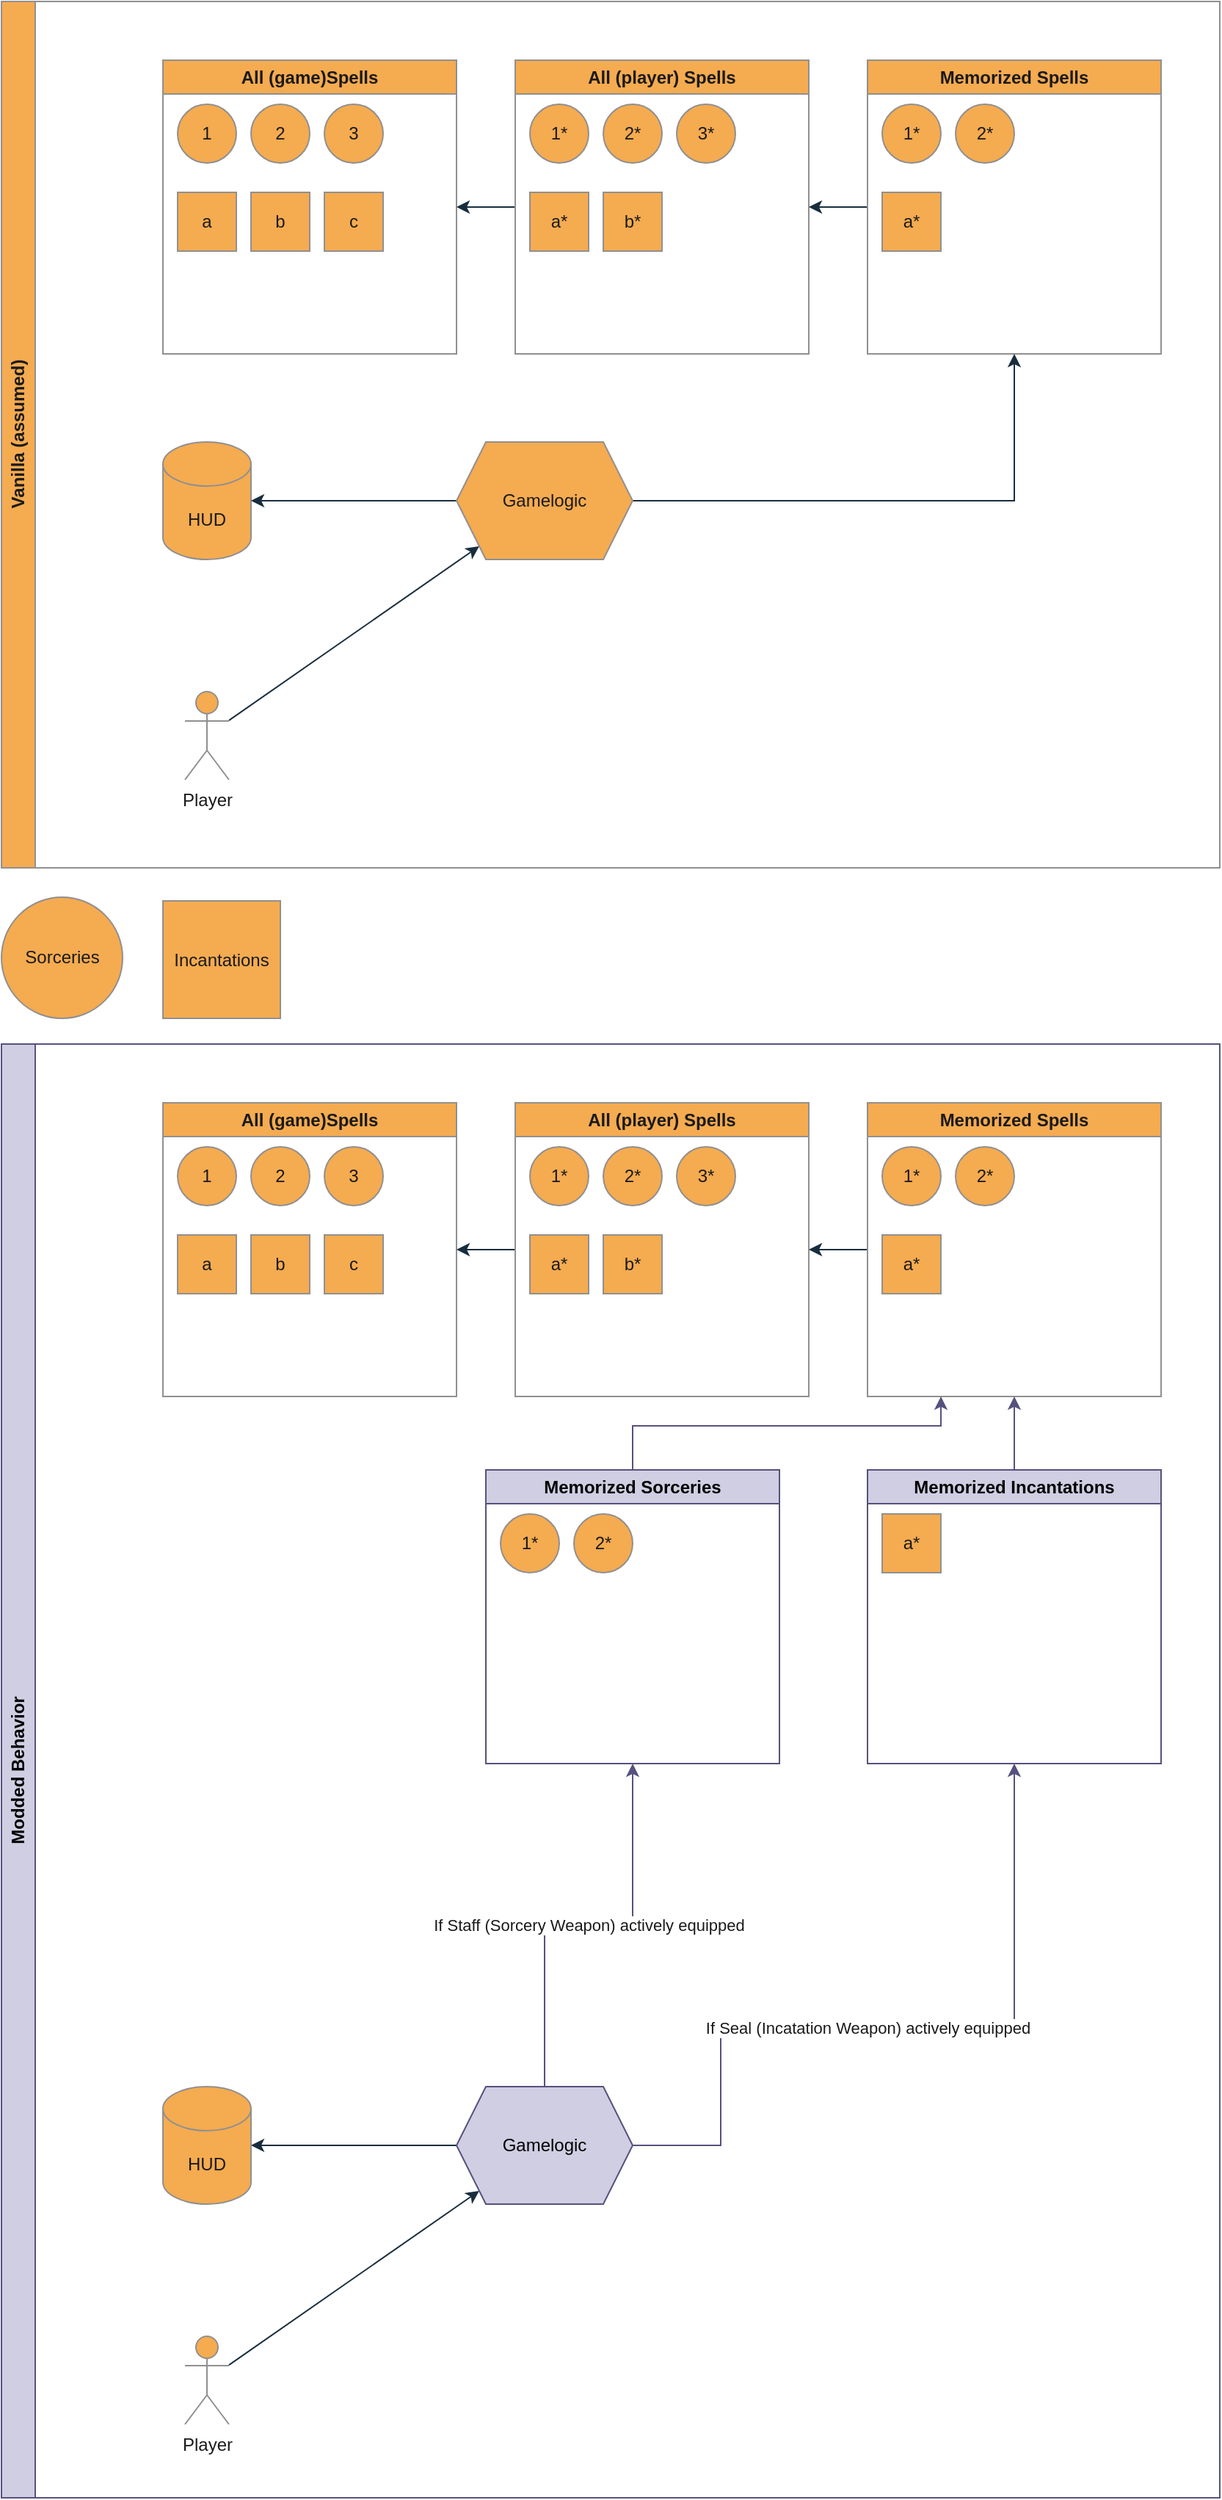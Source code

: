 <mxfile version="26.1.0">
  <diagram name="Page-1" id="FDaRGbodV0_WUcDXL-1j">
    <mxGraphModel dx="2074" dy="1104" grid="1" gridSize="10" guides="1" tooltips="1" connect="1" arrows="1" fold="1" page="1" pageScale="1" pageWidth="850" pageHeight="1100" background="#ffffff" math="0" shadow="0">
      <root>
        <mxCell id="0" />
        <mxCell id="1" parent="0" />
        <mxCell id="YWsfkR1_K1NhZAf90SjS-10" value="Sorceries" style="ellipse;whiteSpace=wrap;html=1;aspect=fixed;strokeColor=#909090;fontColor=#1A1A1A;fillColor=#F5AB50;" vertex="1" parent="1">
          <mxGeometry x="10" y="620" width="82.5" height="82.5" as="geometry" />
        </mxCell>
        <mxCell id="YWsfkR1_K1NhZAf90SjS-11" value="Incantations" style="whiteSpace=wrap;html=1;aspect=fixed;strokeColor=#909090;fontColor=#1A1A1A;fillColor=#F5AB50;" vertex="1" parent="1">
          <mxGeometry x="120" y="622.5" width="80" height="80" as="geometry" />
        </mxCell>
        <mxCell id="YWsfkR1_K1NhZAf90SjS-37" value="Vanilla (assumed)" style="swimlane;horizontal=0;whiteSpace=wrap;html=1;strokeColor=#909090;fontColor=#1A1A1A;fillColor=#F5AB50;" vertex="1" parent="1">
          <mxGeometry x="10" y="10" width="830" height="590" as="geometry" />
        </mxCell>
        <mxCell id="YWsfkR1_K1NhZAf90SjS-2" value="All (game)Spells" style="swimlane;whiteSpace=wrap;html=1;labelBackgroundColor=none;fillColor=#F5AB50;strokeColor=#909090;fontColor=#1A1A1A;" vertex="1" parent="YWsfkR1_K1NhZAf90SjS-37">
          <mxGeometry x="110" y="40" width="200" height="200" as="geometry">
            <mxRectangle x="20" y="20" width="130" height="30" as="alternateBounds" />
          </mxGeometry>
        </mxCell>
        <mxCell id="YWsfkR1_K1NhZAf90SjS-12" value="1" style="ellipse;whiteSpace=wrap;html=1;aspect=fixed;strokeColor=#909090;fontColor=#1A1A1A;fillColor=#F5AB50;" vertex="1" parent="YWsfkR1_K1NhZAf90SjS-2">
          <mxGeometry x="10" y="30" width="40" height="40" as="geometry" />
        </mxCell>
        <mxCell id="YWsfkR1_K1NhZAf90SjS-13" value="a" style="whiteSpace=wrap;html=1;aspect=fixed;strokeColor=#909090;fontColor=#1A1A1A;fillColor=#F5AB50;" vertex="1" parent="YWsfkR1_K1NhZAf90SjS-2">
          <mxGeometry x="10" y="90" width="40" height="40" as="geometry" />
        </mxCell>
        <mxCell id="YWsfkR1_K1NhZAf90SjS-14" value="2" style="ellipse;whiteSpace=wrap;html=1;aspect=fixed;strokeColor=#909090;fontColor=#1A1A1A;fillColor=#F5AB50;" vertex="1" parent="YWsfkR1_K1NhZAf90SjS-2">
          <mxGeometry x="60" y="30" width="40" height="40" as="geometry" />
        </mxCell>
        <mxCell id="YWsfkR1_K1NhZAf90SjS-15" value="3" style="ellipse;whiteSpace=wrap;html=1;aspect=fixed;strokeColor=#909090;fontColor=#1A1A1A;fillColor=#F5AB50;" vertex="1" parent="YWsfkR1_K1NhZAf90SjS-2">
          <mxGeometry x="110" y="30" width="40" height="40" as="geometry" />
        </mxCell>
        <mxCell id="YWsfkR1_K1NhZAf90SjS-16" value="b" style="whiteSpace=wrap;html=1;aspect=fixed;strokeColor=#909090;fontColor=#1A1A1A;fillColor=#F5AB50;" vertex="1" parent="YWsfkR1_K1NhZAf90SjS-2">
          <mxGeometry x="60" y="90" width="40" height="40" as="geometry" />
        </mxCell>
        <mxCell id="YWsfkR1_K1NhZAf90SjS-17" value="c" style="whiteSpace=wrap;html=1;aspect=fixed;strokeColor=#909090;fontColor=#1A1A1A;fillColor=#F5AB50;" vertex="1" parent="YWsfkR1_K1NhZAf90SjS-2">
          <mxGeometry x="110" y="90" width="40" height="40" as="geometry" />
        </mxCell>
        <mxCell id="YWsfkR1_K1NhZAf90SjS-23" value="b" style="whiteSpace=wrap;html=1;aspect=fixed;strokeColor=#909090;fontColor=#1A1A1A;fillColor=#F5AB50;" vertex="1" parent="YWsfkR1_K1NhZAf90SjS-2">
          <mxGeometry x="60" y="90" width="40" height="40" as="geometry" />
        </mxCell>
        <mxCell id="YWsfkR1_K1NhZAf90SjS-8" style="edgeStyle=orthogonalEdgeStyle;rounded=0;orthogonalLoop=1;jettySize=auto;html=1;strokeColor=#182E3E;fontColor=#1A1A1A;" edge="1" parent="YWsfkR1_K1NhZAf90SjS-37" source="YWsfkR1_K1NhZAf90SjS-3" target="YWsfkR1_K1NhZAf90SjS-2">
          <mxGeometry relative="1" as="geometry" />
        </mxCell>
        <mxCell id="YWsfkR1_K1NhZAf90SjS-3" value="All (player) Spells" style="swimlane;whiteSpace=wrap;html=1;labelBackgroundColor=none;fillColor=#F5AB50;strokeColor=#909090;fontColor=#1A1A1A;" vertex="1" parent="YWsfkR1_K1NhZAf90SjS-37">
          <mxGeometry x="350" y="40" width="200" height="200" as="geometry">
            <mxRectangle x="270" y="20" width="130" height="30" as="alternateBounds" />
          </mxGeometry>
        </mxCell>
        <mxCell id="YWsfkR1_K1NhZAf90SjS-18" value="1*" style="ellipse;whiteSpace=wrap;html=1;aspect=fixed;strokeColor=#909090;fontColor=#1A1A1A;fillColor=#F5AB50;" vertex="1" parent="YWsfkR1_K1NhZAf90SjS-3">
          <mxGeometry x="10" y="30" width="40" height="40" as="geometry" />
        </mxCell>
        <mxCell id="YWsfkR1_K1NhZAf90SjS-19" value="2*" style="ellipse;whiteSpace=wrap;html=1;aspect=fixed;strokeColor=#909090;fontColor=#1A1A1A;fillColor=#F5AB50;" vertex="1" parent="YWsfkR1_K1NhZAf90SjS-3">
          <mxGeometry x="60" y="30" width="40" height="40" as="geometry" />
        </mxCell>
        <mxCell id="YWsfkR1_K1NhZAf90SjS-20" value="3*" style="ellipse;whiteSpace=wrap;html=1;aspect=fixed;strokeColor=#909090;fontColor=#1A1A1A;fillColor=#F5AB50;" vertex="1" parent="YWsfkR1_K1NhZAf90SjS-3">
          <mxGeometry x="110" y="30" width="40" height="40" as="geometry" />
        </mxCell>
        <mxCell id="YWsfkR1_K1NhZAf90SjS-24" value="b*" style="whiteSpace=wrap;html=1;aspect=fixed;strokeColor=#909090;fontColor=#1A1A1A;fillColor=#F5AB50;" vertex="1" parent="YWsfkR1_K1NhZAf90SjS-3">
          <mxGeometry x="60" y="90" width="40" height="40" as="geometry" />
        </mxCell>
        <mxCell id="YWsfkR1_K1NhZAf90SjS-28" value="a*" style="whiteSpace=wrap;html=1;aspect=fixed;strokeColor=#909090;fontColor=#1A1A1A;fillColor=#F5AB50;" vertex="1" parent="YWsfkR1_K1NhZAf90SjS-3">
          <mxGeometry x="10" y="90" width="40" height="40" as="geometry" />
        </mxCell>
        <mxCell id="YWsfkR1_K1NhZAf90SjS-9" style="edgeStyle=orthogonalEdgeStyle;rounded=0;orthogonalLoop=1;jettySize=auto;html=1;strokeColor=#182E3E;fontColor=#1A1A1A;" edge="1" parent="YWsfkR1_K1NhZAf90SjS-37" source="YWsfkR1_K1NhZAf90SjS-4" target="YWsfkR1_K1NhZAf90SjS-3">
          <mxGeometry relative="1" as="geometry" />
        </mxCell>
        <mxCell id="YWsfkR1_K1NhZAf90SjS-4" value="Memorized Spells" style="swimlane;whiteSpace=wrap;html=1;labelBackgroundColor=none;fillColor=#F5AB50;strokeColor=#909090;fontColor=#1A1A1A;" vertex="1" parent="YWsfkR1_K1NhZAf90SjS-37">
          <mxGeometry x="590" y="40" width="200" height="200" as="geometry" />
        </mxCell>
        <mxCell id="YWsfkR1_K1NhZAf90SjS-25" value="1*" style="ellipse;whiteSpace=wrap;html=1;aspect=fixed;strokeColor=#909090;fontColor=#1A1A1A;fillColor=#F5AB50;" vertex="1" parent="YWsfkR1_K1NhZAf90SjS-4">
          <mxGeometry x="10" y="30" width="40" height="40" as="geometry" />
        </mxCell>
        <mxCell id="YWsfkR1_K1NhZAf90SjS-26" value="2*" style="ellipse;whiteSpace=wrap;html=1;aspect=fixed;strokeColor=#909090;fontColor=#1A1A1A;fillColor=#F5AB50;" vertex="1" parent="YWsfkR1_K1NhZAf90SjS-4">
          <mxGeometry x="60" y="30" width="40" height="40" as="geometry" />
        </mxCell>
        <mxCell id="YWsfkR1_K1NhZAf90SjS-21" value="a*" style="whiteSpace=wrap;html=1;aspect=fixed;strokeColor=#909090;fontColor=#1A1A1A;fillColor=#F5AB50;" vertex="1" parent="YWsfkR1_K1NhZAf90SjS-4">
          <mxGeometry x="10" y="90" width="40" height="40" as="geometry" />
        </mxCell>
        <mxCell id="YWsfkR1_K1NhZAf90SjS-6" value="HUD" style="shape=cylinder3;whiteSpace=wrap;html=1;boundedLbl=1;backgroundOutline=1;size=15;labelBackgroundColor=none;fillColor=#F5AB50;strokeColor=#909090;fontColor=#1A1A1A;" vertex="1" parent="YWsfkR1_K1NhZAf90SjS-37">
          <mxGeometry x="110" y="300" width="60" height="80" as="geometry" />
        </mxCell>
        <mxCell id="YWsfkR1_K1NhZAf90SjS-32" style="edgeStyle=orthogonalEdgeStyle;rounded=0;orthogonalLoop=1;jettySize=auto;html=1;strokeColor=#182E3E;fontColor=#1A1A1A;" edge="1" parent="YWsfkR1_K1NhZAf90SjS-37" source="YWsfkR1_K1NhZAf90SjS-29" target="YWsfkR1_K1NhZAf90SjS-6">
          <mxGeometry relative="1" as="geometry" />
        </mxCell>
        <mxCell id="YWsfkR1_K1NhZAf90SjS-34" style="edgeStyle=orthogonalEdgeStyle;rounded=0;orthogonalLoop=1;jettySize=auto;html=1;strokeColor=#182E3E;fontColor=#1A1A1A;" edge="1" parent="YWsfkR1_K1NhZAf90SjS-37" source="YWsfkR1_K1NhZAf90SjS-29" target="YWsfkR1_K1NhZAf90SjS-4">
          <mxGeometry relative="1" as="geometry" />
        </mxCell>
        <mxCell id="YWsfkR1_K1NhZAf90SjS-29" value="Gamelogic" style="shape=hexagon;perimeter=hexagonPerimeter2;whiteSpace=wrap;html=1;fixedSize=1;strokeColor=#909090;fontColor=#1A1A1A;fillColor=#F5AB50;" vertex="1" parent="YWsfkR1_K1NhZAf90SjS-37">
          <mxGeometry x="310" y="300" width="120" height="80" as="geometry" />
        </mxCell>
        <mxCell id="YWsfkR1_K1NhZAf90SjS-31" style="rounded=0;orthogonalLoop=1;jettySize=auto;html=1;strokeColor=#182E3E;fontColor=#1A1A1A;" edge="1" parent="YWsfkR1_K1NhZAf90SjS-37" source="YWsfkR1_K1NhZAf90SjS-30" target="YWsfkR1_K1NhZAf90SjS-29">
          <mxGeometry relative="1" as="geometry" />
        </mxCell>
        <mxCell id="YWsfkR1_K1NhZAf90SjS-30" value="Player" style="shape=umlActor;verticalLabelPosition=bottom;verticalAlign=top;html=1;outlineConnect=0;strokeColor=#909090;fontColor=#1A1A1A;fillColor=#F5AB50;" vertex="1" parent="YWsfkR1_K1NhZAf90SjS-37">
          <mxGeometry x="125" y="470" width="30" height="60" as="geometry" />
        </mxCell>
        <mxCell id="YWsfkR1_K1NhZAf90SjS-40" value="Modded Behavior" style="swimlane;horizontal=0;whiteSpace=wrap;html=1;strokeColor=#56517e;fillColor=#d0cee2;" vertex="1" parent="1">
          <mxGeometry x="10" y="720" width="830" height="990" as="geometry" />
        </mxCell>
        <mxCell id="YWsfkR1_K1NhZAf90SjS-41" value="All (game)Spells" style="swimlane;whiteSpace=wrap;html=1;labelBackgroundColor=none;fillColor=#F5AB50;strokeColor=#909090;fontColor=#1A1A1A;" vertex="1" parent="YWsfkR1_K1NhZAf90SjS-40">
          <mxGeometry x="110" y="40" width="200" height="200" as="geometry">
            <mxRectangle x="20" y="20" width="130" height="30" as="alternateBounds" />
          </mxGeometry>
        </mxCell>
        <mxCell id="YWsfkR1_K1NhZAf90SjS-42" value="1" style="ellipse;whiteSpace=wrap;html=1;aspect=fixed;strokeColor=#909090;fontColor=#1A1A1A;fillColor=#F5AB50;" vertex="1" parent="YWsfkR1_K1NhZAf90SjS-41">
          <mxGeometry x="10" y="30" width="40" height="40" as="geometry" />
        </mxCell>
        <mxCell id="YWsfkR1_K1NhZAf90SjS-43" value="a" style="whiteSpace=wrap;html=1;aspect=fixed;strokeColor=#909090;fontColor=#1A1A1A;fillColor=#F5AB50;" vertex="1" parent="YWsfkR1_K1NhZAf90SjS-41">
          <mxGeometry x="10" y="90" width="40" height="40" as="geometry" />
        </mxCell>
        <mxCell id="YWsfkR1_K1NhZAf90SjS-44" value="2" style="ellipse;whiteSpace=wrap;html=1;aspect=fixed;strokeColor=#909090;fontColor=#1A1A1A;fillColor=#F5AB50;" vertex="1" parent="YWsfkR1_K1NhZAf90SjS-41">
          <mxGeometry x="60" y="30" width="40" height="40" as="geometry" />
        </mxCell>
        <mxCell id="YWsfkR1_K1NhZAf90SjS-45" value="3" style="ellipse;whiteSpace=wrap;html=1;aspect=fixed;strokeColor=#909090;fontColor=#1A1A1A;fillColor=#F5AB50;" vertex="1" parent="YWsfkR1_K1NhZAf90SjS-41">
          <mxGeometry x="110" y="30" width="40" height="40" as="geometry" />
        </mxCell>
        <mxCell id="YWsfkR1_K1NhZAf90SjS-46" value="b" style="whiteSpace=wrap;html=1;aspect=fixed;strokeColor=#909090;fontColor=#1A1A1A;fillColor=#F5AB50;" vertex="1" parent="YWsfkR1_K1NhZAf90SjS-41">
          <mxGeometry x="60" y="90" width="40" height="40" as="geometry" />
        </mxCell>
        <mxCell id="YWsfkR1_K1NhZAf90SjS-47" value="c" style="whiteSpace=wrap;html=1;aspect=fixed;strokeColor=#909090;fontColor=#1A1A1A;fillColor=#F5AB50;" vertex="1" parent="YWsfkR1_K1NhZAf90SjS-41">
          <mxGeometry x="110" y="90" width="40" height="40" as="geometry" />
        </mxCell>
        <mxCell id="YWsfkR1_K1NhZAf90SjS-48" value="b" style="whiteSpace=wrap;html=1;aspect=fixed;strokeColor=#909090;fontColor=#1A1A1A;fillColor=#F5AB50;" vertex="1" parent="YWsfkR1_K1NhZAf90SjS-41">
          <mxGeometry x="60" y="90" width="40" height="40" as="geometry" />
        </mxCell>
        <mxCell id="YWsfkR1_K1NhZAf90SjS-49" style="edgeStyle=orthogonalEdgeStyle;rounded=0;orthogonalLoop=1;jettySize=auto;html=1;strokeColor=#182E3E;fontColor=#1A1A1A;" edge="1" parent="YWsfkR1_K1NhZAf90SjS-40" source="YWsfkR1_K1NhZAf90SjS-50" target="YWsfkR1_K1NhZAf90SjS-41">
          <mxGeometry relative="1" as="geometry" />
        </mxCell>
        <mxCell id="YWsfkR1_K1NhZAf90SjS-50" value="All (player) Spells" style="swimlane;whiteSpace=wrap;html=1;labelBackgroundColor=none;fillColor=#F5AB50;strokeColor=#909090;fontColor=#1A1A1A;" vertex="1" parent="YWsfkR1_K1NhZAf90SjS-40">
          <mxGeometry x="350" y="40" width="200" height="200" as="geometry">
            <mxRectangle x="270" y="20" width="130" height="30" as="alternateBounds" />
          </mxGeometry>
        </mxCell>
        <mxCell id="YWsfkR1_K1NhZAf90SjS-51" value="1*" style="ellipse;whiteSpace=wrap;html=1;aspect=fixed;strokeColor=#909090;fontColor=#1A1A1A;fillColor=#F5AB50;" vertex="1" parent="YWsfkR1_K1NhZAf90SjS-50">
          <mxGeometry x="10" y="30" width="40" height="40" as="geometry" />
        </mxCell>
        <mxCell id="YWsfkR1_K1NhZAf90SjS-52" value="2*" style="ellipse;whiteSpace=wrap;html=1;aspect=fixed;strokeColor=#909090;fontColor=#1A1A1A;fillColor=#F5AB50;" vertex="1" parent="YWsfkR1_K1NhZAf90SjS-50">
          <mxGeometry x="60" y="30" width="40" height="40" as="geometry" />
        </mxCell>
        <mxCell id="YWsfkR1_K1NhZAf90SjS-53" value="3*" style="ellipse;whiteSpace=wrap;html=1;aspect=fixed;strokeColor=#909090;fontColor=#1A1A1A;fillColor=#F5AB50;" vertex="1" parent="YWsfkR1_K1NhZAf90SjS-50">
          <mxGeometry x="110" y="30" width="40" height="40" as="geometry" />
        </mxCell>
        <mxCell id="YWsfkR1_K1NhZAf90SjS-54" value="b*" style="whiteSpace=wrap;html=1;aspect=fixed;strokeColor=#909090;fontColor=#1A1A1A;fillColor=#F5AB50;" vertex="1" parent="YWsfkR1_K1NhZAf90SjS-50">
          <mxGeometry x="60" y="90" width="40" height="40" as="geometry" />
        </mxCell>
        <mxCell id="YWsfkR1_K1NhZAf90SjS-55" value="a*" style="whiteSpace=wrap;html=1;aspect=fixed;strokeColor=#909090;fontColor=#1A1A1A;fillColor=#F5AB50;" vertex="1" parent="YWsfkR1_K1NhZAf90SjS-50">
          <mxGeometry x="10" y="90" width="40" height="40" as="geometry" />
        </mxCell>
        <mxCell id="YWsfkR1_K1NhZAf90SjS-56" style="edgeStyle=orthogonalEdgeStyle;rounded=0;orthogonalLoop=1;jettySize=auto;html=1;strokeColor=#182E3E;fontColor=#1A1A1A;" edge="1" parent="YWsfkR1_K1NhZAf90SjS-40" source="YWsfkR1_K1NhZAf90SjS-57" target="YWsfkR1_K1NhZAf90SjS-50">
          <mxGeometry relative="1" as="geometry" />
        </mxCell>
        <mxCell id="YWsfkR1_K1NhZAf90SjS-57" value="Memorized Spells" style="swimlane;whiteSpace=wrap;html=1;labelBackgroundColor=none;fillColor=#F5AB50;strokeColor=#909090;fontColor=#1A1A1A;" vertex="1" parent="YWsfkR1_K1NhZAf90SjS-40">
          <mxGeometry x="590" y="40" width="200" height="200" as="geometry" />
        </mxCell>
        <mxCell id="YWsfkR1_K1NhZAf90SjS-58" value="1*" style="ellipse;whiteSpace=wrap;html=1;aspect=fixed;strokeColor=#909090;fontColor=#1A1A1A;fillColor=#F5AB50;" vertex="1" parent="YWsfkR1_K1NhZAf90SjS-57">
          <mxGeometry x="10" y="30" width="40" height="40" as="geometry" />
        </mxCell>
        <mxCell id="YWsfkR1_K1NhZAf90SjS-59" value="2*" style="ellipse;whiteSpace=wrap;html=1;aspect=fixed;strokeColor=#909090;fontColor=#1A1A1A;fillColor=#F5AB50;" vertex="1" parent="YWsfkR1_K1NhZAf90SjS-57">
          <mxGeometry x="60" y="30" width="40" height="40" as="geometry" />
        </mxCell>
        <mxCell id="YWsfkR1_K1NhZAf90SjS-60" value="a*" style="whiteSpace=wrap;html=1;aspect=fixed;strokeColor=#909090;fontColor=#1A1A1A;fillColor=#F5AB50;" vertex="1" parent="YWsfkR1_K1NhZAf90SjS-57">
          <mxGeometry x="10" y="90" width="40" height="40" as="geometry" />
        </mxCell>
        <mxCell id="YWsfkR1_K1NhZAf90SjS-61" value="HUD" style="shape=cylinder3;whiteSpace=wrap;html=1;boundedLbl=1;backgroundOutline=1;size=15;labelBackgroundColor=none;fillColor=#F5AB50;strokeColor=#909090;fontColor=#1A1A1A;" vertex="1" parent="YWsfkR1_K1NhZAf90SjS-40">
          <mxGeometry x="110" y="710" width="60" height="80" as="geometry" />
        </mxCell>
        <mxCell id="YWsfkR1_K1NhZAf90SjS-62" style="edgeStyle=orthogonalEdgeStyle;rounded=0;orthogonalLoop=1;jettySize=auto;html=1;strokeColor=#182E3E;fontColor=#1A1A1A;" edge="1" parent="YWsfkR1_K1NhZAf90SjS-40" source="YWsfkR1_K1NhZAf90SjS-64" target="YWsfkR1_K1NhZAf90SjS-61">
          <mxGeometry relative="1" as="geometry" />
        </mxCell>
        <mxCell id="YWsfkR1_K1NhZAf90SjS-63" value="If Seal (Incatation Weapon) actively equipped" style="edgeStyle=orthogonalEdgeStyle;rounded=0;orthogonalLoop=1;jettySize=auto;html=1;strokeColor=#56517e;fontColor=#1A1A1A;fillColor=#d0cee2;" edge="1" parent="YWsfkR1_K1NhZAf90SjS-40" source="YWsfkR1_K1NhZAf90SjS-64" target="YWsfkR1_K1NhZAf90SjS-71">
          <mxGeometry x="-0.077" relative="1" as="geometry">
            <Array as="points">
              <mxPoint x="490" y="750" />
              <mxPoint x="490" y="670" />
              <mxPoint x="690" y="670" />
            </Array>
            <mxPoint as="offset" />
          </mxGeometry>
        </mxCell>
        <mxCell id="YWsfkR1_K1NhZAf90SjS-78" value="If Staff (Sorcery Weapon) actively equipped" style="edgeStyle=orthogonalEdgeStyle;rounded=0;orthogonalLoop=1;jettySize=auto;html=1;strokeColor=#56517e;fontColor=#1A1A1A;fillColor=#d0cee2;" edge="1" parent="YWsfkR1_K1NhZAf90SjS-40" source="YWsfkR1_K1NhZAf90SjS-64" target="YWsfkR1_K1NhZAf90SjS-67">
          <mxGeometry relative="1" as="geometry" />
        </mxCell>
        <mxCell id="YWsfkR1_K1NhZAf90SjS-64" value="Gamelogic" style="shape=hexagon;perimeter=hexagonPerimeter2;whiteSpace=wrap;html=1;fixedSize=1;strokeColor=#56517e;fillColor=#d0cee2;" vertex="1" parent="YWsfkR1_K1NhZAf90SjS-40">
          <mxGeometry x="310" y="710" width="120" height="80" as="geometry" />
        </mxCell>
        <mxCell id="YWsfkR1_K1NhZAf90SjS-65" style="rounded=0;orthogonalLoop=1;jettySize=auto;html=1;strokeColor=#182E3E;fontColor=#1A1A1A;" edge="1" parent="YWsfkR1_K1NhZAf90SjS-40" source="YWsfkR1_K1NhZAf90SjS-66" target="YWsfkR1_K1NhZAf90SjS-64">
          <mxGeometry relative="1" as="geometry" />
        </mxCell>
        <mxCell id="YWsfkR1_K1NhZAf90SjS-66" value="Player" style="shape=umlActor;verticalLabelPosition=bottom;verticalAlign=top;html=1;outlineConnect=0;strokeColor=#909090;fontColor=#1A1A1A;fillColor=#F5AB50;" vertex="1" parent="YWsfkR1_K1NhZAf90SjS-40">
          <mxGeometry x="125" y="880" width="30" height="60" as="geometry" />
        </mxCell>
        <mxCell id="YWsfkR1_K1NhZAf90SjS-76" style="edgeStyle=orthogonalEdgeStyle;rounded=0;orthogonalLoop=1;jettySize=auto;html=1;strokeColor=#56517e;fontColor=#1A1A1A;fillColor=#d0cee2;" edge="1" parent="YWsfkR1_K1NhZAf90SjS-40" source="YWsfkR1_K1NhZAf90SjS-67" target="YWsfkR1_K1NhZAf90SjS-57">
          <mxGeometry relative="1" as="geometry">
            <Array as="points">
              <mxPoint x="430" y="260" />
              <mxPoint x="640" y="260" />
            </Array>
          </mxGeometry>
        </mxCell>
        <mxCell id="YWsfkR1_K1NhZAf90SjS-67" value="Memorized Sorceries" style="swimlane;whiteSpace=wrap;html=1;labelBackgroundColor=none;fillColor=#d0cee2;strokeColor=#56517e;" vertex="1" parent="YWsfkR1_K1NhZAf90SjS-40">
          <mxGeometry x="330" y="290" width="200" height="200" as="geometry" />
        </mxCell>
        <mxCell id="YWsfkR1_K1NhZAf90SjS-68" value="1*" style="ellipse;whiteSpace=wrap;html=1;aspect=fixed;strokeColor=#909090;fontColor=#1A1A1A;fillColor=#F5AB50;" vertex="1" parent="YWsfkR1_K1NhZAf90SjS-67">
          <mxGeometry x="10" y="30" width="40" height="40" as="geometry" />
        </mxCell>
        <mxCell id="YWsfkR1_K1NhZAf90SjS-69" value="2*" style="ellipse;whiteSpace=wrap;html=1;aspect=fixed;strokeColor=#909090;fontColor=#1A1A1A;fillColor=#F5AB50;" vertex="1" parent="YWsfkR1_K1NhZAf90SjS-67">
          <mxGeometry x="60" y="30" width="40" height="40" as="geometry" />
        </mxCell>
        <mxCell id="YWsfkR1_K1NhZAf90SjS-77" style="edgeStyle=orthogonalEdgeStyle;rounded=0;orthogonalLoop=1;jettySize=auto;html=1;strokeColor=#56517e;fontColor=#1A1A1A;fillColor=#d0cee2;" edge="1" parent="YWsfkR1_K1NhZAf90SjS-40" source="YWsfkR1_K1NhZAf90SjS-71" target="YWsfkR1_K1NhZAf90SjS-57">
          <mxGeometry relative="1" as="geometry" />
        </mxCell>
        <mxCell id="YWsfkR1_K1NhZAf90SjS-71" value="Memorized Incantations" style="swimlane;whiteSpace=wrap;html=1;labelBackgroundColor=none;fillColor=#d0cee2;strokeColor=#56517e;" vertex="1" parent="YWsfkR1_K1NhZAf90SjS-40">
          <mxGeometry x="590" y="290" width="200" height="200" as="geometry" />
        </mxCell>
        <mxCell id="YWsfkR1_K1NhZAf90SjS-74" value="a*" style="whiteSpace=wrap;html=1;aspect=fixed;strokeColor=#909090;fontColor=#1A1A1A;fillColor=#F5AB50;" vertex="1" parent="YWsfkR1_K1NhZAf90SjS-71">
          <mxGeometry x="10" y="30" width="40" height="40" as="geometry" />
        </mxCell>
      </root>
    </mxGraphModel>
  </diagram>
</mxfile>
